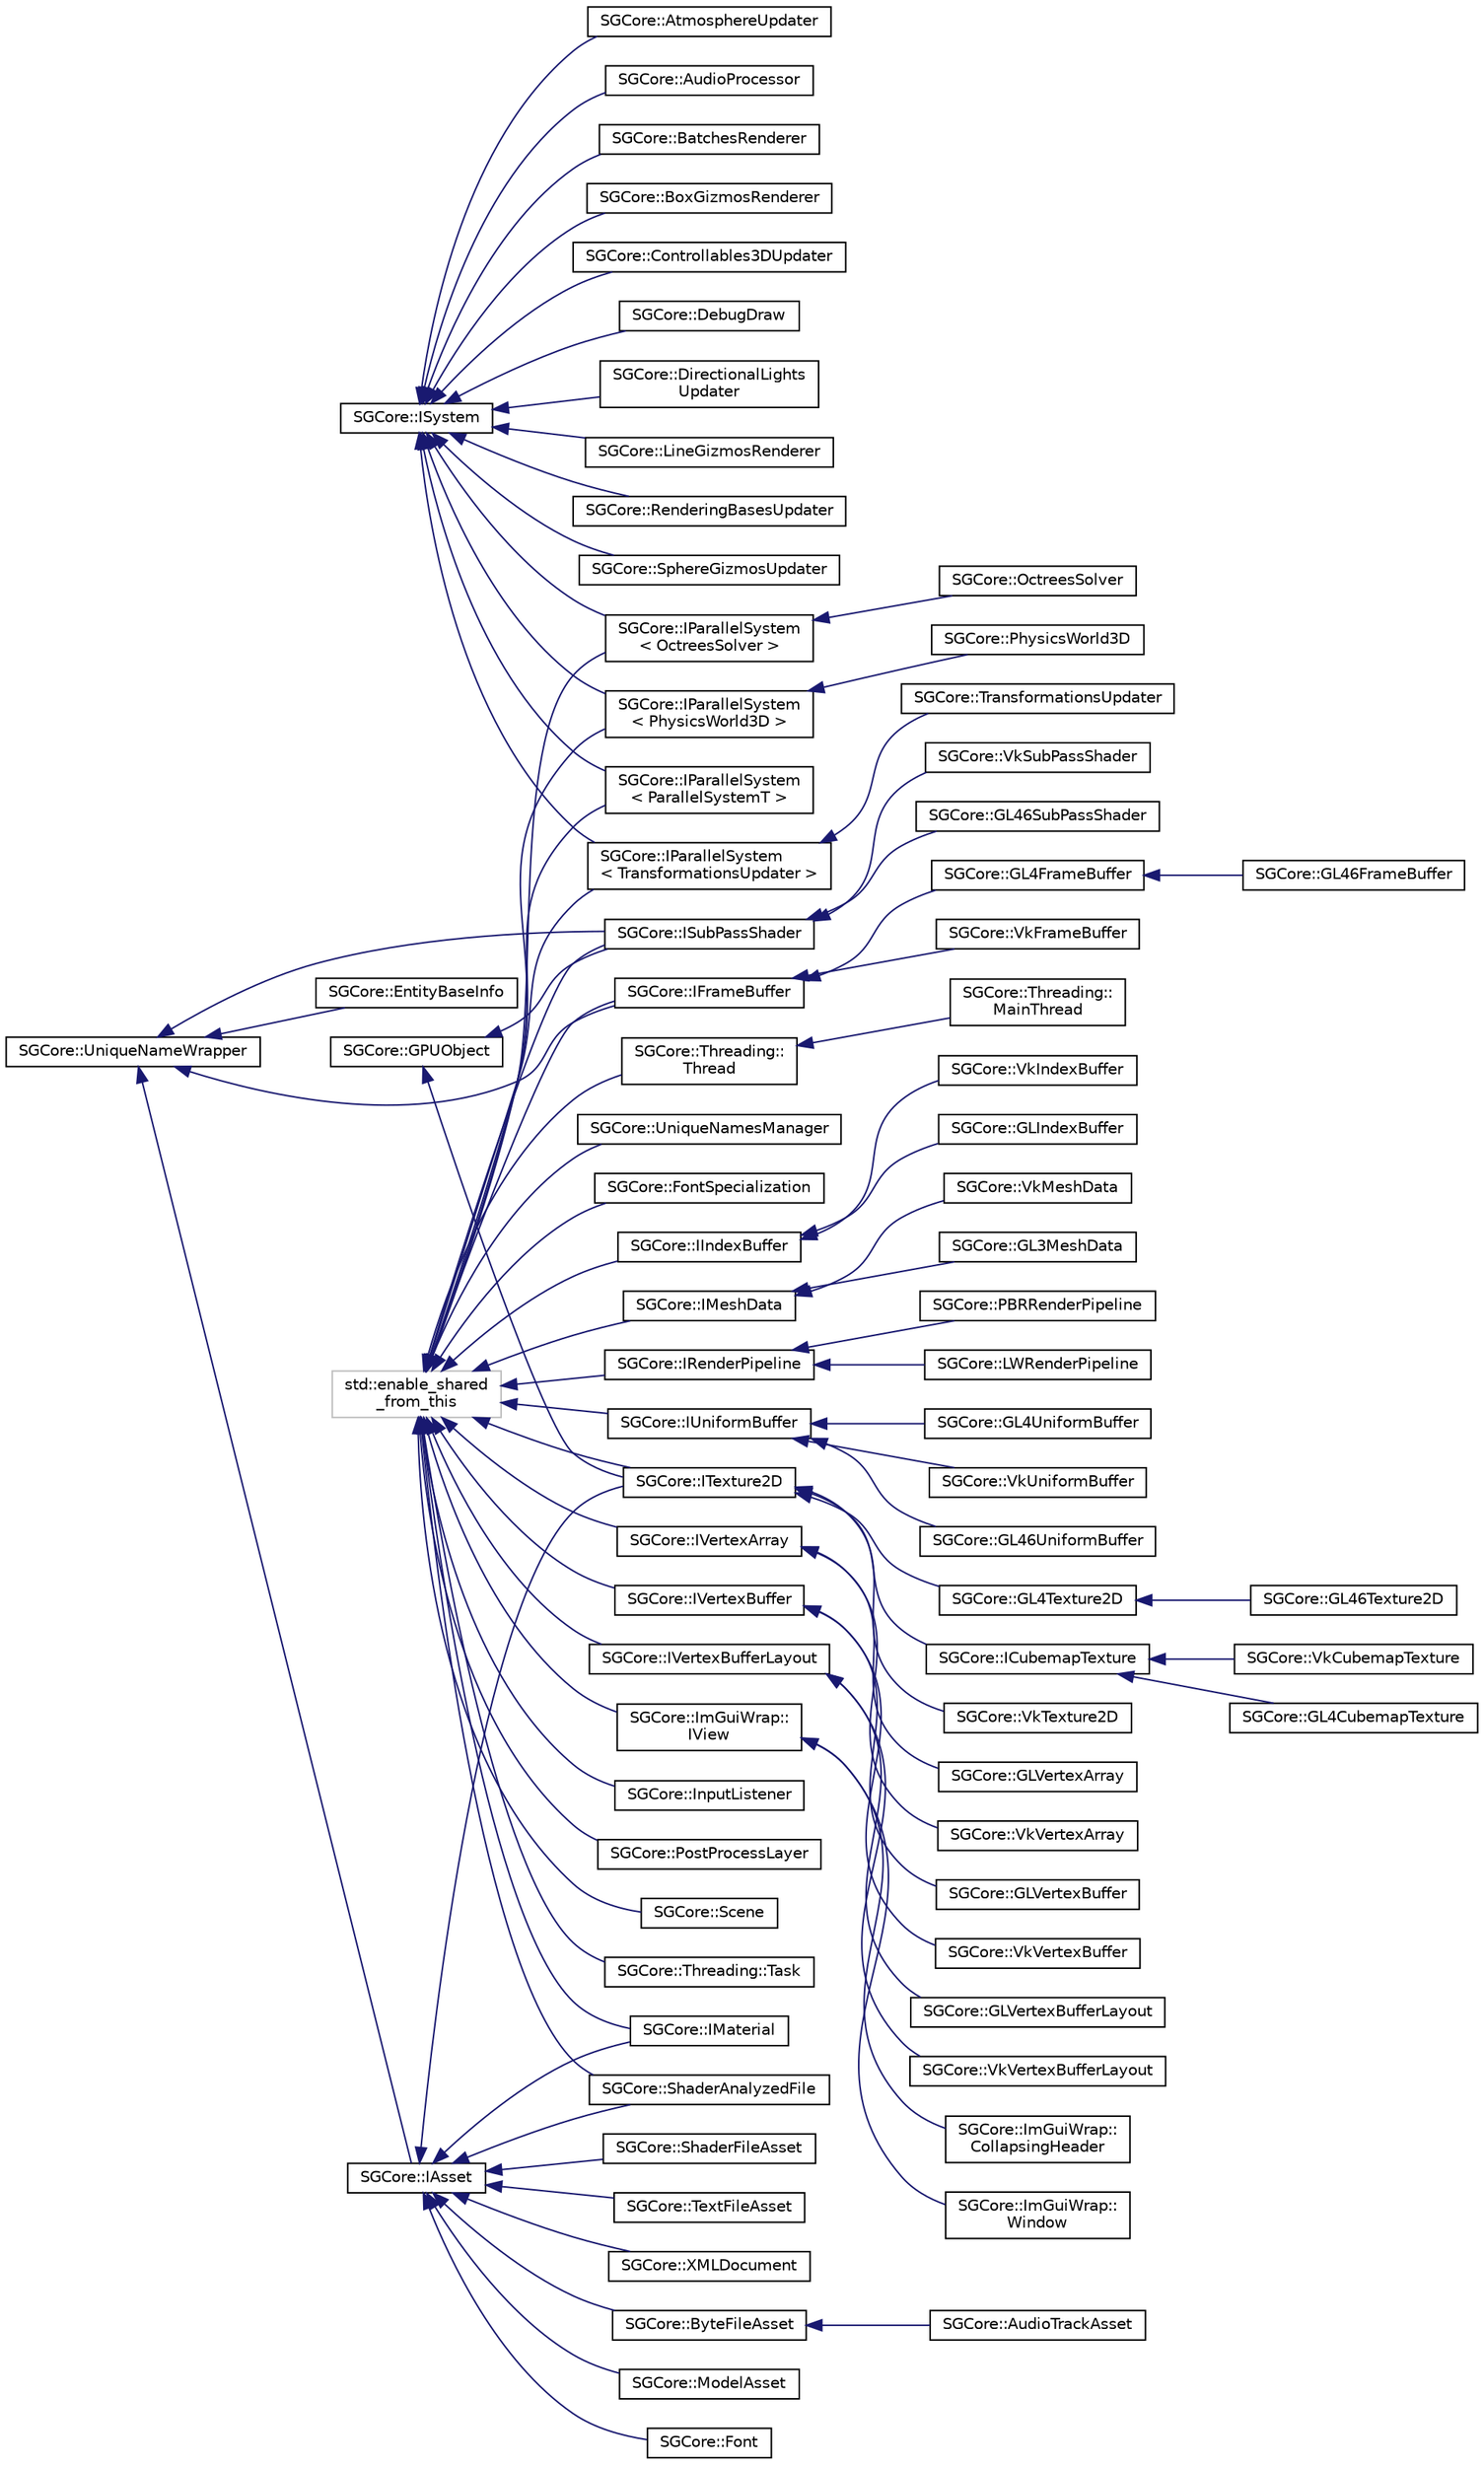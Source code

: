 digraph "Graphical Class Hierarchy"
{
 // LATEX_PDF_SIZE
  edge [fontname="Helvetica",fontsize="10",labelfontname="Helvetica",labelfontsize="10"];
  node [fontname="Helvetica",fontsize="10",shape=record];
  rankdir="LR";
  Node34 [label="std::enable_shared\l_from_this",height=0.2,width=0.4,color="grey75", fillcolor="white", style="filled",tooltip=" "];
  Node34 -> Node0 [dir="back",color="midnightblue",fontsize="10",style="solid",fontname="Helvetica"];
  Node0 [label="SGCore::IParallelSystem\l\< PhysicsWorld3D \>",height=0.2,width=0.4,color="black", fillcolor="white", style="filled",URL="$classSGCore_1_1IParallelSystem.html",tooltip=" "];
  Node0 -> Node1 [dir="back",color="midnightblue",fontsize="10",style="solid",fontname="Helvetica"];
  Node1 [label="SGCore::PhysicsWorld3D",height=0.2,width=0.4,color="black", fillcolor="white", style="filled",URL="$structSGCore_1_1PhysicsWorld3D.html",tooltip=" "];
  Node34 -> Node37 [dir="back",color="midnightblue",fontsize="10",style="solid",fontname="Helvetica"];
  Node37 [label="SGCore::IParallelSystem\l\< TransformationsUpdater \>",height=0.2,width=0.4,color="black", fillcolor="white", style="filled",URL="$classSGCore_1_1IParallelSystem.html",tooltip=" "];
  Node37 -> Node38 [dir="back",color="midnightblue",fontsize="10",style="solid",fontname="Helvetica"];
  Node38 [label="SGCore::TransformationsUpdater",height=0.2,width=0.4,color="black", fillcolor="white", style="filled",URL="$structSGCore_1_1TransformationsUpdater.html",tooltip=" "];
  Node34 -> Node39 [dir="back",color="midnightblue",fontsize="10",style="solid",fontname="Helvetica"];
  Node39 [label="SGCore::IParallelSystem\l\< OctreesSolver \>",height=0.2,width=0.4,color="black", fillcolor="white", style="filled",URL="$classSGCore_1_1IParallelSystem.html",tooltip=" "];
  Node39 -> Node40 [dir="back",color="midnightblue",fontsize="10",style="solid",fontname="Helvetica"];
  Node40 [label="SGCore::OctreesSolver",height=0.2,width=0.4,color="black", fillcolor="white", style="filled",URL="$classSGCore_1_1OctreesSolver.html",tooltip=" "];
  Node34 -> Node41 [dir="back",color="midnightblue",fontsize="10",style="solid",fontname="Helvetica"];
  Node41 [label="SGCore::FontSpecialization",height=0.2,width=0.4,color="black", fillcolor="white", style="filled",URL="$structSGCore_1_1FontSpecialization.html",tooltip=" "];
  Node34 -> Node42 [dir="back",color="midnightblue",fontsize="10",style="solid",fontname="Helvetica"];
  Node42 [label="SGCore::IFrameBuffer",height=0.2,width=0.4,color="black", fillcolor="white", style="filled",URL="$classSGCore_1_1IFrameBuffer.html",tooltip=" "];
  Node42 -> Node43 [dir="back",color="midnightblue",fontsize="10",style="solid",fontname="Helvetica"];
  Node43 [label="SGCore::GL4FrameBuffer",height=0.2,width=0.4,color="black", fillcolor="white", style="filled",URL="$classSGCore_1_1GL4FrameBuffer.html",tooltip=" "];
  Node43 -> Node44 [dir="back",color="midnightblue",fontsize="10",style="solid",fontname="Helvetica"];
  Node44 [label="SGCore::GL46FrameBuffer",height=0.2,width=0.4,color="black", fillcolor="white", style="filled",URL="$classSGCore_1_1GL46FrameBuffer.html",tooltip=" "];
  Node42 -> Node45 [dir="back",color="midnightblue",fontsize="10",style="solid",fontname="Helvetica"];
  Node45 [label="SGCore::VkFrameBuffer",height=0.2,width=0.4,color="black", fillcolor="white", style="filled",URL="$classSGCore_1_1VkFrameBuffer.html",tooltip=" "];
  Node34 -> Node46 [dir="back",color="midnightblue",fontsize="10",style="solid",fontname="Helvetica"];
  Node46 [label="SGCore::IIndexBuffer",height=0.2,width=0.4,color="black", fillcolor="white", style="filled",URL="$classSGCore_1_1IIndexBuffer.html",tooltip=" "];
  Node46 -> Node47 [dir="back",color="midnightblue",fontsize="10",style="solid",fontname="Helvetica"];
  Node47 [label="SGCore::GLIndexBuffer",height=0.2,width=0.4,color="black", fillcolor="white", style="filled",URL="$classSGCore_1_1GLIndexBuffer.html",tooltip=" "];
  Node46 -> Node48 [dir="back",color="midnightblue",fontsize="10",style="solid",fontname="Helvetica"];
  Node48 [label="SGCore::VkIndexBuffer",height=0.2,width=0.4,color="black", fillcolor="white", style="filled",URL="$classSGCore_1_1VkIndexBuffer.html",tooltip=" "];
  Node34 -> Node49 [dir="back",color="midnightblue",fontsize="10",style="solid",fontname="Helvetica"];
  Node49 [label="SGCore::IMaterial",height=0.2,width=0.4,color="black", fillcolor="white", style="filled",URL="$classSGCore_1_1IMaterial.html",tooltip=" "];
  Node34 -> Node50 [dir="back",color="midnightblue",fontsize="10",style="solid",fontname="Helvetica"];
  Node50 [label="SGCore::IMeshData",height=0.2,width=0.4,color="black", fillcolor="white", style="filled",URL="$classSGCore_1_1IMeshData.html",tooltip=" "];
  Node50 -> Node51 [dir="back",color="midnightblue",fontsize="10",style="solid",fontname="Helvetica"];
  Node51 [label="SGCore::GL3MeshData",height=0.2,width=0.4,color="black", fillcolor="white", style="filled",URL="$classSGCore_1_1GL3MeshData.html",tooltip=" "];
  Node50 -> Node52 [dir="back",color="midnightblue",fontsize="10",style="solid",fontname="Helvetica"];
  Node52 [label="SGCore::VkMeshData",height=0.2,width=0.4,color="black", fillcolor="white", style="filled",URL="$classSGCore_1_1VkMeshData.html",tooltip=" "];
  Node34 -> Node53 [dir="back",color="midnightblue",fontsize="10",style="solid",fontname="Helvetica"];
  Node53 [label="SGCore::IParallelSystem\l\< ParallelSystemT \>",height=0.2,width=0.4,color="black", fillcolor="white", style="filled",URL="$classSGCore_1_1IParallelSystem.html",tooltip=" "];
  Node34 -> Node54 [dir="back",color="midnightblue",fontsize="10",style="solid",fontname="Helvetica"];
  Node54 [label="SGCore::IRenderPipeline",height=0.2,width=0.4,color="black", fillcolor="white", style="filled",URL="$structSGCore_1_1IRenderPipeline.html",tooltip=" "];
  Node54 -> Node55 [dir="back",color="midnightblue",fontsize="10",style="solid",fontname="Helvetica"];
  Node55 [label="SGCore::LWRenderPipeline",height=0.2,width=0.4,color="black", fillcolor="white", style="filled",URL="$structSGCore_1_1LWRenderPipeline.html",tooltip=" "];
  Node54 -> Node56 [dir="back",color="midnightblue",fontsize="10",style="solid",fontname="Helvetica"];
  Node56 [label="SGCore::PBRRenderPipeline",height=0.2,width=0.4,color="black", fillcolor="white", style="filled",URL="$structSGCore_1_1PBRRenderPipeline.html",tooltip=" "];
  Node34 -> Node57 [dir="back",color="midnightblue",fontsize="10",style="solid",fontname="Helvetica"];
  Node57 [label="SGCore::ISubPassShader",height=0.2,width=0.4,color="black", fillcolor="white", style="filled",URL="$classSGCore_1_1ISubPassShader.html",tooltip=" "];
  Node57 -> Node58 [dir="back",color="midnightblue",fontsize="10",style="solid",fontname="Helvetica"];
  Node58 [label="SGCore::GL46SubPassShader",height=0.2,width=0.4,color="black", fillcolor="white", style="filled",URL="$classSGCore_1_1GL46SubPassShader.html",tooltip=" "];
  Node57 -> Node59 [dir="back",color="midnightblue",fontsize="10",style="solid",fontname="Helvetica"];
  Node59 [label="SGCore::VkSubPassShader",height=0.2,width=0.4,color="black", fillcolor="white", style="filled",URL="$classSGCore_1_1VkSubPassShader.html",tooltip=" "];
  Node34 -> Node60 [dir="back",color="midnightblue",fontsize="10",style="solid",fontname="Helvetica"];
  Node60 [label="SGCore::ITexture2D",height=0.2,width=0.4,color="black", fillcolor="white", style="filled",URL="$classSGCore_1_1ITexture2D.html",tooltip=" "];
  Node60 -> Node61 [dir="back",color="midnightblue",fontsize="10",style="solid",fontname="Helvetica"];
  Node61 [label="SGCore::GL4Texture2D",height=0.2,width=0.4,color="black", fillcolor="white", style="filled",URL="$classSGCore_1_1GL4Texture2D.html",tooltip=" "];
  Node61 -> Node62 [dir="back",color="midnightblue",fontsize="10",style="solid",fontname="Helvetica"];
  Node62 [label="SGCore::GL46Texture2D",height=0.2,width=0.4,color="black", fillcolor="white", style="filled",URL="$classSGCore_1_1GL46Texture2D.html",tooltip=" "];
  Node60 -> Node63 [dir="back",color="midnightblue",fontsize="10",style="solid",fontname="Helvetica"];
  Node63 [label="SGCore::ICubemapTexture",height=0.2,width=0.4,color="black", fillcolor="white", style="filled",URL="$structSGCore_1_1ICubemapTexture.html",tooltip=" "];
  Node63 -> Node64 [dir="back",color="midnightblue",fontsize="10",style="solid",fontname="Helvetica"];
  Node64 [label="SGCore::GL4CubemapTexture",height=0.2,width=0.4,color="black", fillcolor="white", style="filled",URL="$classSGCore_1_1GL4CubemapTexture.html",tooltip=" "];
  Node63 -> Node65 [dir="back",color="midnightblue",fontsize="10",style="solid",fontname="Helvetica"];
  Node65 [label="SGCore::VkCubemapTexture",height=0.2,width=0.4,color="black", fillcolor="white", style="filled",URL="$classSGCore_1_1VkCubemapTexture.html",tooltip=" "];
  Node60 -> Node66 [dir="back",color="midnightblue",fontsize="10",style="solid",fontname="Helvetica"];
  Node66 [label="SGCore::VkTexture2D",height=0.2,width=0.4,color="black", fillcolor="white", style="filled",URL="$classSGCore_1_1VkTexture2D.html",tooltip=" "];
  Node34 -> Node67 [dir="back",color="midnightblue",fontsize="10",style="solid",fontname="Helvetica"];
  Node67 [label="SGCore::IUniformBuffer",height=0.2,width=0.4,color="black", fillcolor="white", style="filled",URL="$classSGCore_1_1IUniformBuffer.html",tooltip=" "];
  Node67 -> Node68 [dir="back",color="midnightblue",fontsize="10",style="solid",fontname="Helvetica"];
  Node68 [label="SGCore::GL46UniformBuffer",height=0.2,width=0.4,color="black", fillcolor="white", style="filled",URL="$classSGCore_1_1GL46UniformBuffer.html",tooltip=" "];
  Node67 -> Node69 [dir="back",color="midnightblue",fontsize="10",style="solid",fontname="Helvetica"];
  Node69 [label="SGCore::GL4UniformBuffer",height=0.2,width=0.4,color="black", fillcolor="white", style="filled",URL="$classSGCore_1_1GL4UniformBuffer.html",tooltip=" "];
  Node67 -> Node70 [dir="back",color="midnightblue",fontsize="10",style="solid",fontname="Helvetica"];
  Node70 [label="SGCore::VkUniformBuffer",height=0.2,width=0.4,color="black", fillcolor="white", style="filled",URL="$classSGCore_1_1VkUniformBuffer.html",tooltip=" "];
  Node34 -> Node71 [dir="back",color="midnightblue",fontsize="10",style="solid",fontname="Helvetica"];
  Node71 [label="SGCore::IVertexArray",height=0.2,width=0.4,color="black", fillcolor="white", style="filled",URL="$classSGCore_1_1IVertexArray.html",tooltip=" "];
  Node71 -> Node72 [dir="back",color="midnightblue",fontsize="10",style="solid",fontname="Helvetica"];
  Node72 [label="SGCore::GLVertexArray",height=0.2,width=0.4,color="black", fillcolor="white", style="filled",URL="$classSGCore_1_1GLVertexArray.html",tooltip=" "];
  Node71 -> Node73 [dir="back",color="midnightblue",fontsize="10",style="solid",fontname="Helvetica"];
  Node73 [label="SGCore::VkVertexArray",height=0.2,width=0.4,color="black", fillcolor="white", style="filled",URL="$classSGCore_1_1VkVertexArray.html",tooltip=" "];
  Node34 -> Node74 [dir="back",color="midnightblue",fontsize="10",style="solid",fontname="Helvetica"];
  Node74 [label="SGCore::IVertexBuffer",height=0.2,width=0.4,color="black", fillcolor="white", style="filled",URL="$classSGCore_1_1IVertexBuffer.html",tooltip=" "];
  Node74 -> Node75 [dir="back",color="midnightblue",fontsize="10",style="solid",fontname="Helvetica"];
  Node75 [label="SGCore::GLVertexBuffer",height=0.2,width=0.4,color="black", fillcolor="white", style="filled",URL="$classSGCore_1_1GLVertexBuffer.html",tooltip=" "];
  Node74 -> Node76 [dir="back",color="midnightblue",fontsize="10",style="solid",fontname="Helvetica"];
  Node76 [label="SGCore::VkVertexBuffer",height=0.2,width=0.4,color="black", fillcolor="white", style="filled",URL="$classSGCore_1_1VkVertexBuffer.html",tooltip=" "];
  Node34 -> Node77 [dir="back",color="midnightblue",fontsize="10",style="solid",fontname="Helvetica"];
  Node77 [label="SGCore::IVertexBufferLayout",height=0.2,width=0.4,color="black", fillcolor="white", style="filled",URL="$classSGCore_1_1IVertexBufferLayout.html",tooltip=" "];
  Node77 -> Node78 [dir="back",color="midnightblue",fontsize="10",style="solid",fontname="Helvetica"];
  Node78 [label="SGCore::GLVertexBufferLayout",height=0.2,width=0.4,color="black", fillcolor="white", style="filled",URL="$classSGCore_1_1GLVertexBufferLayout.html",tooltip=" "];
  Node77 -> Node79 [dir="back",color="midnightblue",fontsize="10",style="solid",fontname="Helvetica"];
  Node79 [label="SGCore::VkVertexBufferLayout",height=0.2,width=0.4,color="black", fillcolor="white", style="filled",URL="$classSGCore_1_1VkVertexBufferLayout.html",tooltip=" "];
  Node34 -> Node80 [dir="back",color="midnightblue",fontsize="10",style="solid",fontname="Helvetica"];
  Node80 [label="SGCore::ImGuiWrap::\lIView",height=0.2,width=0.4,color="black", fillcolor="white", style="filled",URL="$structSGCore_1_1ImGuiWrap_1_1IView.html",tooltip=" "];
  Node80 -> Node81 [dir="back",color="midnightblue",fontsize="10",style="solid",fontname="Helvetica"];
  Node81 [label="SGCore::ImGuiWrap::\lCollapsingHeader",height=0.2,width=0.4,color="black", fillcolor="white", style="filled",URL="$structSGCore_1_1ImGuiWrap_1_1CollapsingHeader.html",tooltip=" "];
  Node80 -> Node82 [dir="back",color="midnightblue",fontsize="10",style="solid",fontname="Helvetica"];
  Node82 [label="SGCore::ImGuiWrap::\lWindow",height=0.2,width=0.4,color="black", fillcolor="white", style="filled",URL="$structSGCore_1_1ImGuiWrap_1_1Window.html",tooltip=" "];
  Node34 -> Node83 [dir="back",color="midnightblue",fontsize="10",style="solid",fontname="Helvetica"];
  Node83 [label="SGCore::InputListener",height=0.2,width=0.4,color="black", fillcolor="white", style="filled",URL="$classSGCore_1_1InputListener.html",tooltip=" "];
  Node34 -> Node84 [dir="back",color="midnightblue",fontsize="10",style="solid",fontname="Helvetica"];
  Node84 [label="SGCore::PostProcessLayer",height=0.2,width=0.4,color="black", fillcolor="white", style="filled",URL="$structSGCore_1_1PostProcessLayer.html",tooltip=" "];
  Node34 -> Node85 [dir="back",color="midnightblue",fontsize="10",style="solid",fontname="Helvetica"];
  Node85 [label="SGCore::Scene",height=0.2,width=0.4,color="black", fillcolor="white", style="filled",URL="$classSGCore_1_1Scene.html",tooltip=" "];
  Node34 -> Node86 [dir="back",color="midnightblue",fontsize="10",style="solid",fontname="Helvetica"];
  Node86 [label="SGCore::ShaderAnalyzedFile",height=0.2,width=0.4,color="black", fillcolor="white", style="filled",URL="$structSGCore_1_1ShaderAnalyzedFile.html",tooltip=" "];
  Node34 -> Node87 [dir="back",color="midnightblue",fontsize="10",style="solid",fontname="Helvetica"];
  Node87 [label="SGCore::Threading::Task",height=0.2,width=0.4,color="black", fillcolor="white", style="filled",URL="$structSGCore_1_1Threading_1_1Task.html",tooltip=" "];
  Node34 -> Node88 [dir="back",color="midnightblue",fontsize="10",style="solid",fontname="Helvetica"];
  Node88 [label="SGCore::Threading::\lThread",height=0.2,width=0.4,color="black", fillcolor="white", style="filled",URL="$structSGCore_1_1Threading_1_1Thread.html",tooltip=" "];
  Node88 -> Node89 [dir="back",color="midnightblue",fontsize="10",style="solid",fontname="Helvetica"];
  Node89 [label="SGCore::Threading::\lMainThread",height=0.2,width=0.4,color="black", fillcolor="white", style="filled",URL="$structSGCore_1_1Threading_1_1MainThread.html",tooltip=" "];
  Node34 -> Node90 [dir="back",color="midnightblue",fontsize="10",style="solid",fontname="Helvetica"];
  Node90 [label="SGCore::UniqueNamesManager",height=0.2,width=0.4,color="black", fillcolor="white", style="filled",URL="$classSGCore_1_1UniqueNamesManager.html",tooltip=" "];
  Node147 [label="SGCore::GPUObject",height=0.2,width=0.4,color="black", fillcolor="white", style="filled",URL="$structSGCore_1_1GPUObject.html",tooltip=" "];
  Node147 -> Node57 [dir="back",color="midnightblue",fontsize="10",style="solid",fontname="Helvetica"];
  Node147 -> Node60 [dir="back",color="midnightblue",fontsize="10",style="solid",fontname="Helvetica"];
  Node173 [label="SGCore::ISystem",height=0.2,width=0.4,color="black", fillcolor="white", style="filled",URL="$classSGCore_1_1ISystem.html",tooltip=" "];
  Node173 -> Node0 [dir="back",color="midnightblue",fontsize="10",style="solid",fontname="Helvetica"];
  Node173 -> Node37 [dir="back",color="midnightblue",fontsize="10",style="solid",fontname="Helvetica"];
  Node173 -> Node39 [dir="back",color="midnightblue",fontsize="10",style="solid",fontname="Helvetica"];
  Node173 -> Node174 [dir="back",color="midnightblue",fontsize="10",style="solid",fontname="Helvetica"];
  Node174 [label="SGCore::AtmosphereUpdater",height=0.2,width=0.4,color="black", fillcolor="white", style="filled",URL="$structSGCore_1_1AtmosphereUpdater.html",tooltip=" "];
  Node173 -> Node175 [dir="back",color="midnightblue",fontsize="10",style="solid",fontname="Helvetica"];
  Node175 [label="SGCore::AudioProcessor",height=0.2,width=0.4,color="black", fillcolor="white", style="filled",URL="$structSGCore_1_1AudioProcessor.html",tooltip=" "];
  Node173 -> Node176 [dir="back",color="midnightblue",fontsize="10",style="solid",fontname="Helvetica"];
  Node176 [label="SGCore::BatchesRenderer",height=0.2,width=0.4,color="black", fillcolor="white", style="filled",URL="$structSGCore_1_1BatchesRenderer.html",tooltip=" "];
  Node173 -> Node177 [dir="back",color="midnightblue",fontsize="10",style="solid",fontname="Helvetica"];
  Node177 [label="SGCore::BoxGizmosRenderer",height=0.2,width=0.4,color="black", fillcolor="white", style="filled",URL="$classSGCore_1_1BoxGizmosRenderer.html",tooltip=" "];
  Node173 -> Node178 [dir="back",color="midnightblue",fontsize="10",style="solid",fontname="Helvetica"];
  Node178 [label="SGCore::Controllables3DUpdater",height=0.2,width=0.4,color="black", fillcolor="white", style="filled",URL="$structSGCore_1_1Controllables3DUpdater.html",tooltip=" "];
  Node173 -> Node179 [dir="back",color="midnightblue",fontsize="10",style="solid",fontname="Helvetica"];
  Node179 [label="SGCore::DebugDraw",height=0.2,width=0.4,color="black", fillcolor="white", style="filled",URL="$classSGCore_1_1DebugDraw.html",tooltip=" "];
  Node173 -> Node180 [dir="back",color="midnightblue",fontsize="10",style="solid",fontname="Helvetica"];
  Node180 [label="SGCore::DirectionalLights\lUpdater",height=0.2,width=0.4,color="black", fillcolor="white", style="filled",URL="$structSGCore_1_1DirectionalLightsUpdater.html",tooltip=" "];
  Node173 -> Node53 [dir="back",color="midnightblue",fontsize="10",style="solid",fontname="Helvetica"];
  Node173 -> Node181 [dir="back",color="midnightblue",fontsize="10",style="solid",fontname="Helvetica"];
  Node181 [label="SGCore::LineGizmosRenderer",height=0.2,width=0.4,color="black", fillcolor="white", style="filled",URL="$structSGCore_1_1LineGizmosRenderer.html",tooltip=" "];
  Node173 -> Node182 [dir="back",color="midnightblue",fontsize="10",style="solid",fontname="Helvetica"];
  Node182 [label="SGCore::RenderingBasesUpdater",height=0.2,width=0.4,color="black", fillcolor="white", style="filled",URL="$structSGCore_1_1RenderingBasesUpdater.html",tooltip=" "];
  Node173 -> Node183 [dir="back",color="midnightblue",fontsize="10",style="solid",fontname="Helvetica"];
  Node183 [label="SGCore::SphereGizmosUpdater",height=0.2,width=0.4,color="black", fillcolor="white", style="filled",URL="$structSGCore_1_1SphereGizmosUpdater.html",tooltip=" "];
  Node351 [label="SGCore::UniqueNameWrapper",height=0.2,width=0.4,color="black", fillcolor="white", style="filled",URL="$classSGCore_1_1UniqueNameWrapper.html",tooltip=" "];
  Node351 -> Node352 [dir="back",color="midnightblue",fontsize="10",style="solid",fontname="Helvetica"];
  Node352 [label="SGCore::EntityBaseInfo",height=0.2,width=0.4,color="black", fillcolor="white", style="filled",URL="$structSGCore_1_1EntityBaseInfo.html",tooltip=" "];
  Node351 -> Node353 [dir="back",color="midnightblue",fontsize="10",style="solid",fontname="Helvetica"];
  Node353 [label="SGCore::IAsset",height=0.2,width=0.4,color="black", fillcolor="white", style="filled",URL="$classSGCore_1_1IAsset.html",tooltip=" "];
  Node353 -> Node354 [dir="back",color="midnightblue",fontsize="10",style="solid",fontname="Helvetica"];
  Node354 [label="SGCore::ByteFileAsset",height=0.2,width=0.4,color="black", fillcolor="white", style="filled",URL="$structSGCore_1_1ByteFileAsset.html",tooltip=" "];
  Node354 -> Node355 [dir="back",color="midnightblue",fontsize="10",style="solid",fontname="Helvetica"];
  Node355 [label="SGCore::AudioTrackAsset",height=0.2,width=0.4,color="black", fillcolor="white", style="filled",URL="$structSGCore_1_1AudioTrackAsset.html",tooltip=" "];
  Node353 -> Node356 [dir="back",color="midnightblue",fontsize="10",style="solid",fontname="Helvetica"];
  Node356 [label="SGCore::Font",height=0.2,width=0.4,color="black", fillcolor="white", style="filled",URL="$structSGCore_1_1Font.html",tooltip=" "];
  Node353 -> Node49 [dir="back",color="midnightblue",fontsize="10",style="solid",fontname="Helvetica"];
  Node353 -> Node60 [dir="back",color="midnightblue",fontsize="10",style="solid",fontname="Helvetica"];
  Node353 -> Node357 [dir="back",color="midnightblue",fontsize="10",style="solid",fontname="Helvetica"];
  Node357 [label="SGCore::ModelAsset",height=0.2,width=0.4,color="black", fillcolor="white", style="filled",URL="$classSGCore_1_1ModelAsset.html",tooltip=" "];
  Node353 -> Node86 [dir="back",color="midnightblue",fontsize="10",style="solid",fontname="Helvetica"];
  Node353 -> Node358 [dir="back",color="midnightblue",fontsize="10",style="solid",fontname="Helvetica"];
  Node358 [label="SGCore::ShaderFileAsset",height=0.2,width=0.4,color="black", fillcolor="white", style="filled",URL="$structSGCore_1_1ShaderFileAsset.html",tooltip=" "];
  Node353 -> Node359 [dir="back",color="midnightblue",fontsize="10",style="solid",fontname="Helvetica"];
  Node359 [label="SGCore::TextFileAsset",height=0.2,width=0.4,color="black", fillcolor="white", style="filled",URL="$structSGCore_1_1TextFileAsset.html",tooltip=" "];
  Node353 -> Node360 [dir="back",color="midnightblue",fontsize="10",style="solid",fontname="Helvetica"];
  Node360 [label="SGCore::XMLDocument",height=0.2,width=0.4,color="black", fillcolor="white", style="filled",URL="$structSGCore_1_1XMLDocument.html",tooltip=" "];
  Node351 -> Node42 [dir="back",color="midnightblue",fontsize="10",style="solid",fontname="Helvetica"];
  Node351 -> Node57 [dir="back",color="midnightblue",fontsize="10",style="solid",fontname="Helvetica"];
}
